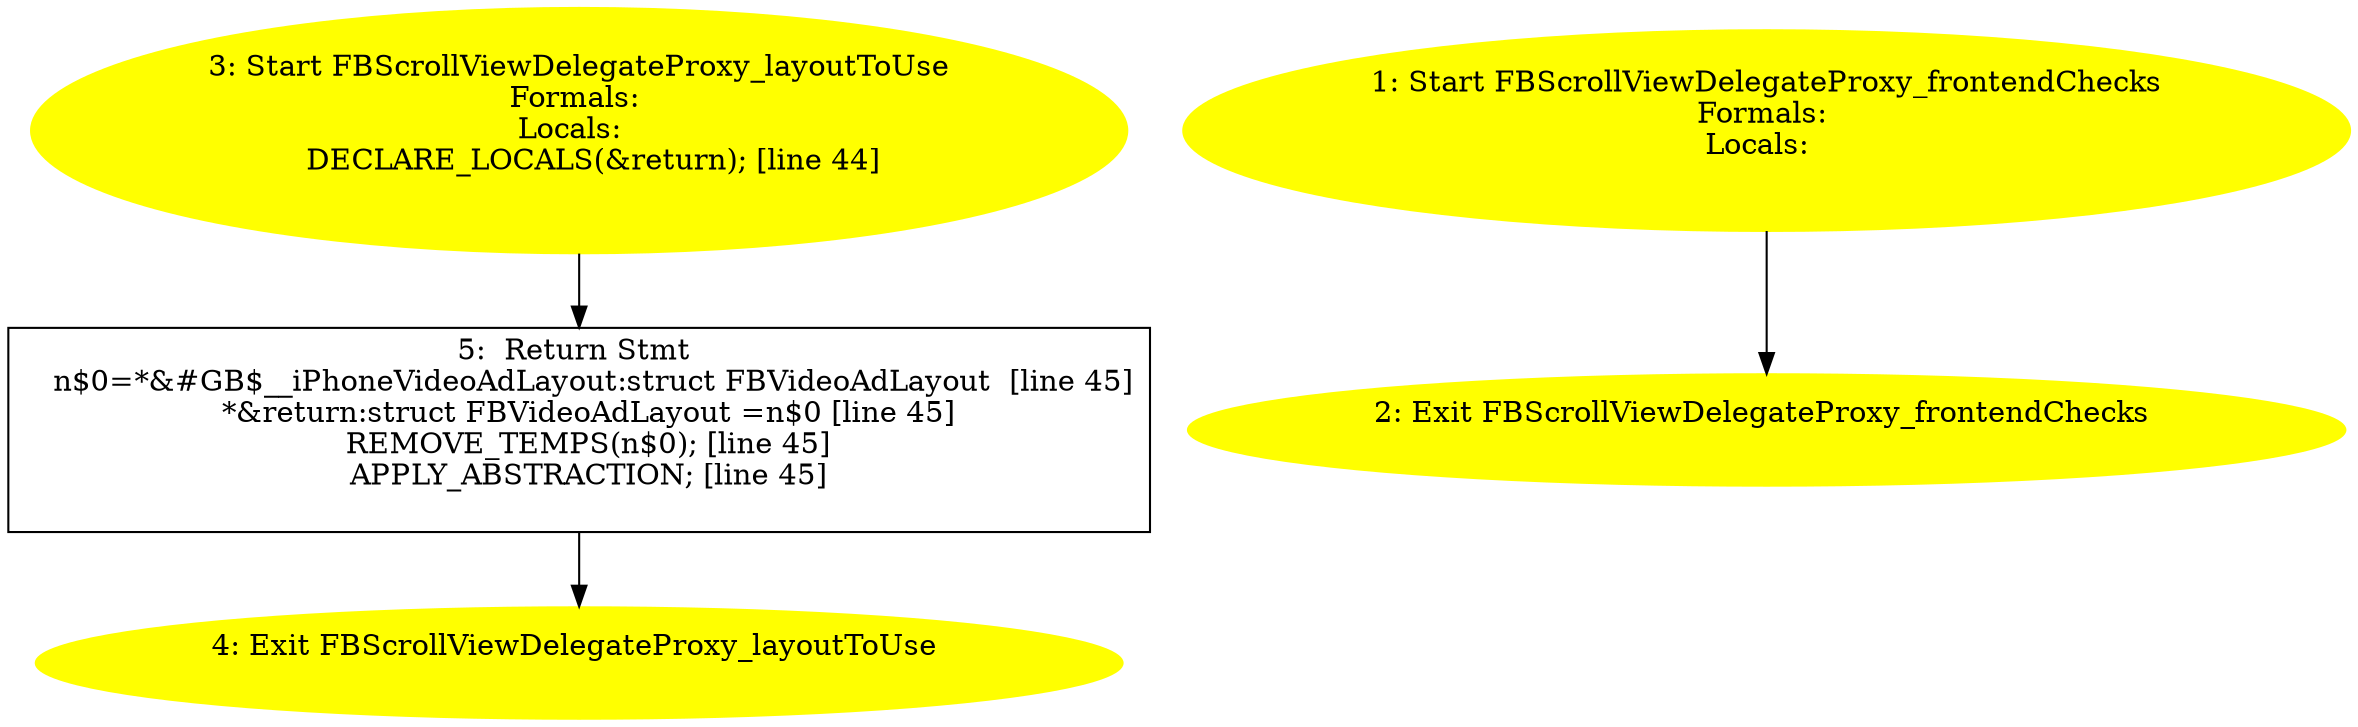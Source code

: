 digraph iCFG {
5 [label="5:  Return Stmt \n   n$0=*&#GB$__iPhoneVideoAdLayout:struct FBVideoAdLayout  [line 45]\n  *&return:struct FBVideoAdLayout =n$0 [line 45]\n  REMOVE_TEMPS(n$0); [line 45]\n  APPLY_ABSTRACTION; [line 45]\n " shape="box"]
	

	 5 -> 4 ;
4 [label="4: Exit FBScrollViewDelegateProxy_layoutToUse \n  " color=yellow style=filled]
	

3 [label="3: Start FBScrollViewDelegateProxy_layoutToUse\nFormals: \nLocals:  \n   DECLARE_LOCALS(&return); [line 44]\n " color=yellow style=filled]
	

	 3 -> 5 ;
2 [label="2: Exit FBScrollViewDelegateProxy_frontendChecks \n  " color=yellow style=filled]
	

1 [label="1: Start FBScrollViewDelegateProxy_frontendChecks\nFormals: \nLocals:  \n  " color=yellow style=filled]
	

	 1 -> 2 ;
}
